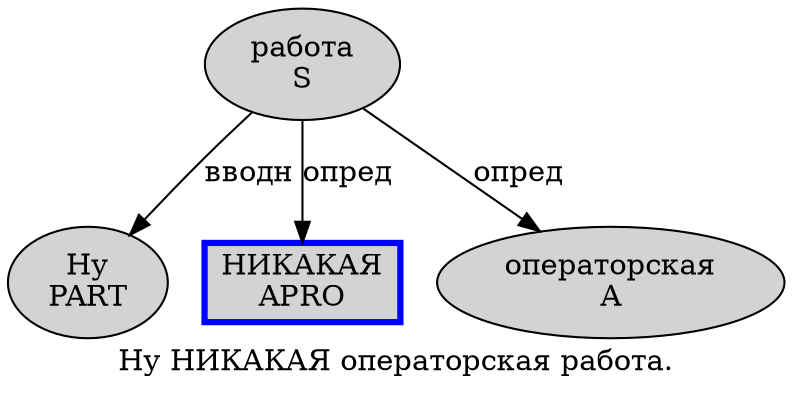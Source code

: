 digraph SENTENCE_4267 {
	graph [label="Ну НИКАКАЯ операторская работа."]
	node [style=filled]
		0 [label="Ну
PART" color="" fillcolor=lightgray penwidth=1 shape=ellipse]
		1 [label="НИКАКАЯ
APRO" color=blue fillcolor=lightgray penwidth=3 shape=box]
		2 [label="операторская
A" color="" fillcolor=lightgray penwidth=1 shape=ellipse]
		3 [label="работа
S" color="" fillcolor=lightgray penwidth=1 shape=ellipse]
			3 -> 0 [label="вводн"]
			3 -> 1 [label="опред"]
			3 -> 2 [label="опред"]
}